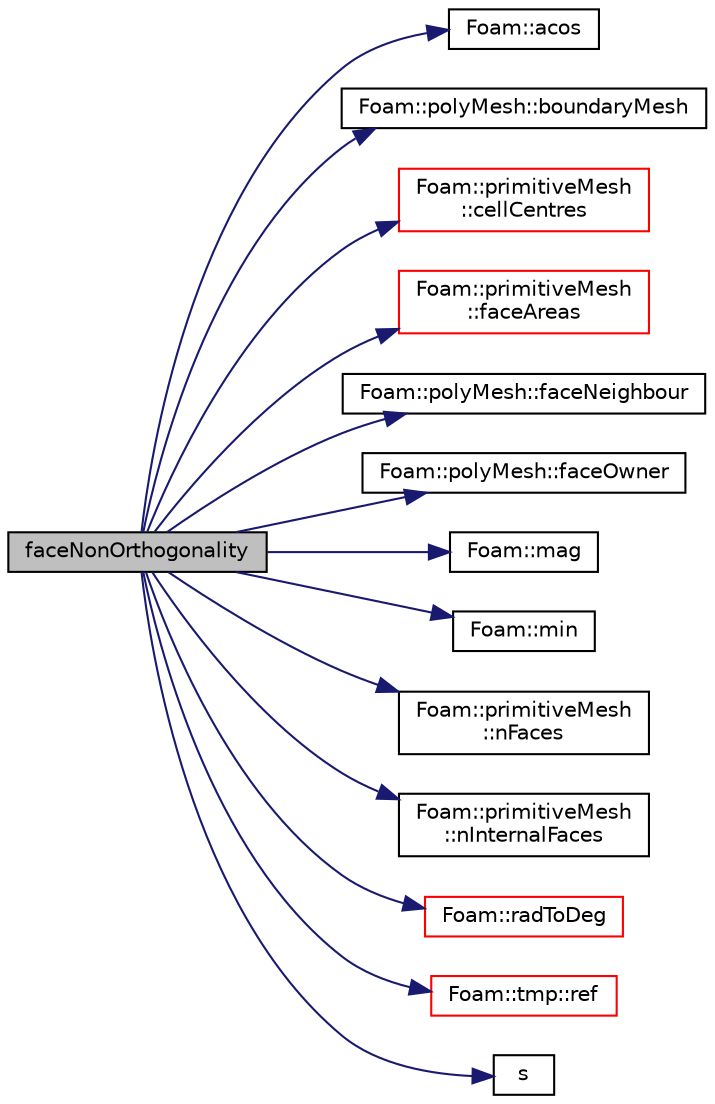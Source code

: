 digraph "faceNonOrthogonality"
{
  bgcolor="transparent";
  edge [fontname="Helvetica",fontsize="10",labelfontname="Helvetica",labelfontsize="10"];
  node [fontname="Helvetica",fontsize="10",shape=record];
  rankdir="LR";
  Node1 [label="faceNonOrthogonality",height=0.2,width=0.4,color="black", fillcolor="grey75", style="filled", fontcolor="black"];
  Node1 -> Node2 [color="midnightblue",fontsize="10",style="solid",fontname="Helvetica"];
  Node2 [label="Foam::acos",height=0.2,width=0.4,color="black",URL="$a10974.html#af1788b4e662ef398105742fd8bc861fc"];
  Node1 -> Node3 [color="midnightblue",fontsize="10",style="solid",fontname="Helvetica"];
  Node3 [label="Foam::polyMesh::boundaryMesh",height=0.2,width=0.4,color="black",URL="$a01955.html#a6b7f5ba89250dbd7a1c6c7860ab60fe3",tooltip="Return boundary mesh. "];
  Node1 -> Node4 [color="midnightblue",fontsize="10",style="solid",fontname="Helvetica"];
  Node4 [label="Foam::primitiveMesh\l::cellCentres",height=0.2,width=0.4,color="red",URL="$a02008.html#a18743c2f09a076c507cadbb35a86fb24"];
  Node1 -> Node5 [color="midnightblue",fontsize="10",style="solid",fontname="Helvetica"];
  Node5 [label="Foam::primitiveMesh\l::faceAreas",height=0.2,width=0.4,color="red",URL="$a02008.html#a460495623a8ec621b95f93bbcb3d4773"];
  Node1 -> Node6 [color="midnightblue",fontsize="10",style="solid",fontname="Helvetica"];
  Node6 [label="Foam::polyMesh::faceNeighbour",height=0.2,width=0.4,color="black",URL="$a01955.html#ad03ef02786858ab9d5e2776a4731c77c",tooltip="Return face neighbour. "];
  Node1 -> Node7 [color="midnightblue",fontsize="10",style="solid",fontname="Helvetica"];
  Node7 [label="Foam::polyMesh::faceOwner",height=0.2,width=0.4,color="black",URL="$a01955.html#a6d4def83436c9aa4dc68e8e42c5cf268",tooltip="Return face owner. "];
  Node1 -> Node8 [color="midnightblue",fontsize="10",style="solid",fontname="Helvetica"];
  Node8 [label="Foam::mag",height=0.2,width=0.4,color="black",URL="$a10974.html#a929da2a3fdcf3dacbbe0487d3a330dae"];
  Node1 -> Node9 [color="midnightblue",fontsize="10",style="solid",fontname="Helvetica"];
  Node9 [label="Foam::min",height=0.2,width=0.4,color="black",URL="$a10974.html#a253e112ad2d56d96230ff39ea7f442dc"];
  Node1 -> Node10 [color="midnightblue",fontsize="10",style="solid",fontname="Helvetica"];
  Node10 [label="Foam::primitiveMesh\l::nFaces",height=0.2,width=0.4,color="black",URL="$a02008.html#a9be088de373a98524a153de7da0e92e8"];
  Node1 -> Node11 [color="midnightblue",fontsize="10",style="solid",fontname="Helvetica"];
  Node11 [label="Foam::primitiveMesh\l::nInternalFaces",height=0.2,width=0.4,color="black",URL="$a02008.html#aa1eec60bd258a70018b8ffda0dced7bb"];
  Node1 -> Node12 [color="midnightblue",fontsize="10",style="solid",fontname="Helvetica"];
  Node12 [label="Foam::radToDeg",height=0.2,width=0.4,color="red",URL="$a10974.html#a43e249466ea923a1a1243c5f91fbd2d7",tooltip="Conversion from radians to degrees. "];
  Node1 -> Node13 [color="midnightblue",fontsize="10",style="solid",fontname="Helvetica"];
  Node13 [label="Foam::tmp::ref",height=0.2,width=0.4,color="red",URL="$a02695.html#a355da090b61b5b48e7435dec5942b7e9",tooltip="Return non-const reference or generate a fatal error. "];
  Node1 -> Node14 [color="midnightblue",fontsize="10",style="solid",fontname="Helvetica"];
  Node14 [label="s",height=0.2,width=0.4,color="black",URL="$a04381.html#a6d6b99210a64ad23792eb7a3b0411c42"];
}
